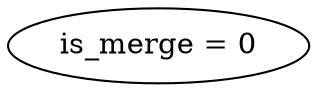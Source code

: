 digraph G {
	graph [bb="0,0,115.69,36",
		dpi=78
	];
	node [label="\N"];
	1	 [height=0.5,
		label="is_merge = 0",
		pos="57.845,18",
		width=1.6068];
}
